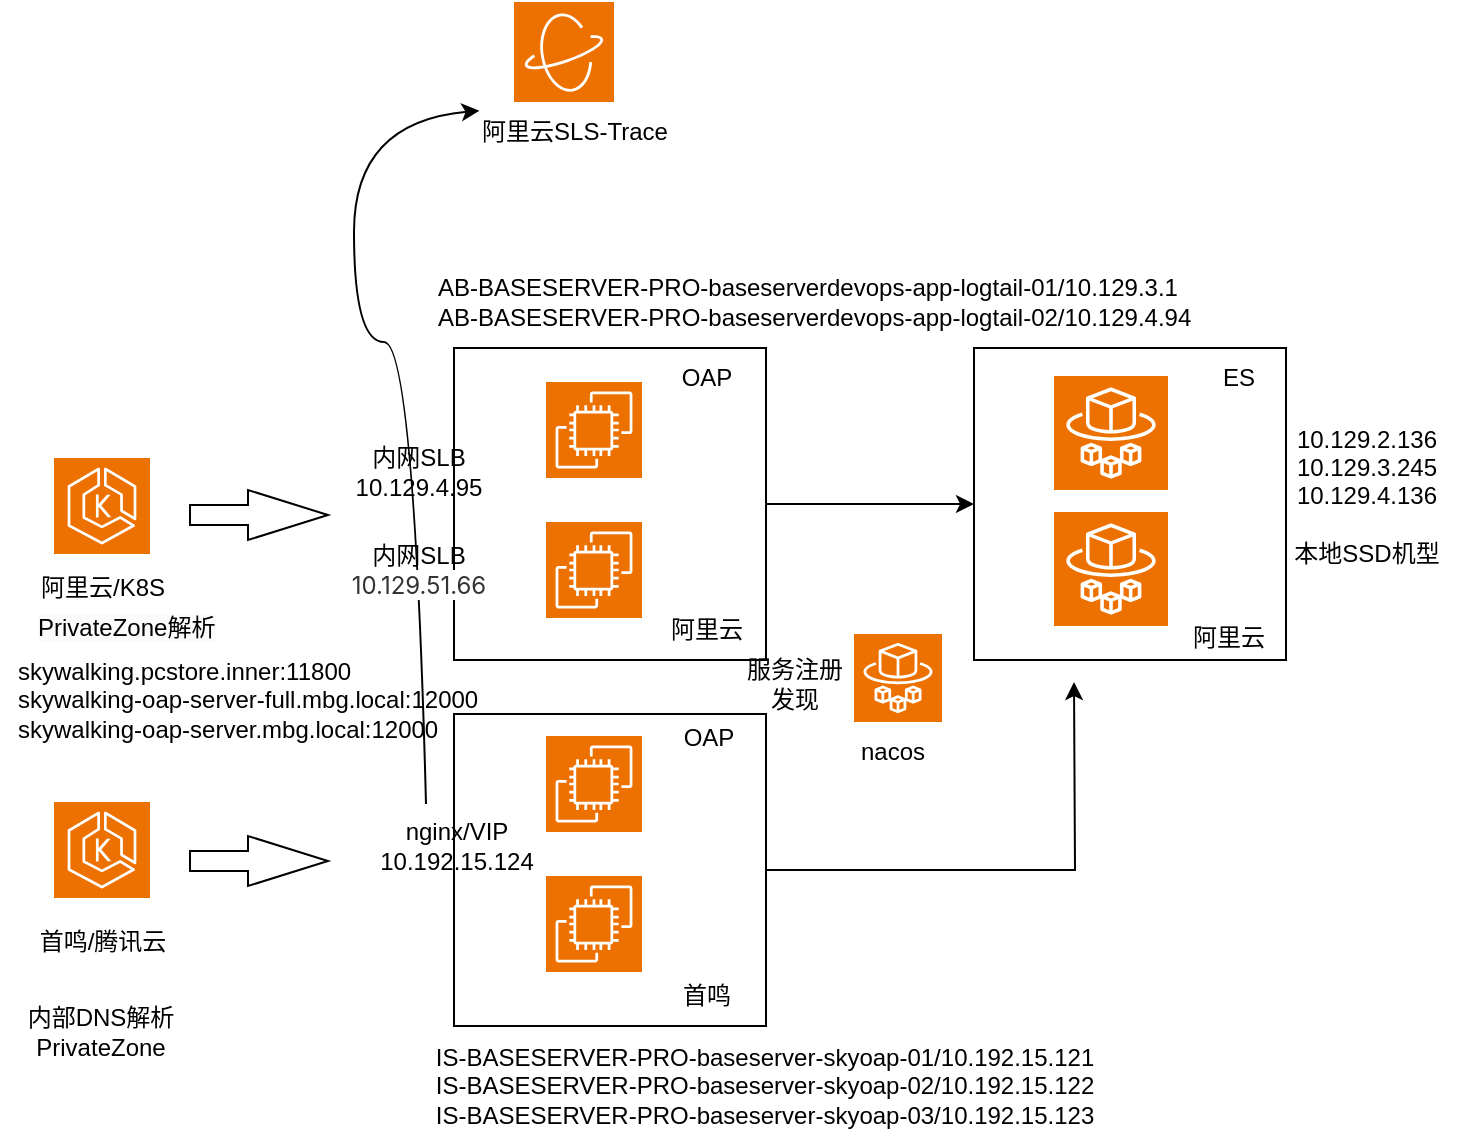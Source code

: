 <mxfile version="24.7.14">
  <diagram name="第 1 页" id="O42NIhkBScgGDPhB41Gq">
    <mxGraphModel dx="1034" dy="1615" grid="1" gridSize="10" guides="1" tooltips="1" connect="1" arrows="1" fold="1" page="1" pageScale="1" pageWidth="827" pageHeight="1169" math="0" shadow="0">
      <root>
        <mxCell id="0" />
        <mxCell id="1" parent="0" />
        <mxCell id="NdqXzfaXaWQmqgASauXe-43" value="" style="curved=1;endArrow=classic;html=1;rounded=0;entryX=0.106;entryY=0.144;entryDx=0;entryDy=0;entryPerimeter=0;exitX=0.35;exitY=-0.025;exitDx=0;exitDy=0;exitPerimeter=0;" edge="1" parent="1" source="NdqXzfaXaWQmqgASauXe-18" target="NdqXzfaXaWQmqgASauXe-42">
          <mxGeometry width="50" height="50" relative="1" as="geometry">
            <mxPoint x="266" y="187" as="sourcePoint" />
            <mxPoint x="290" y="40" as="targetPoint" />
            <Array as="points">
              <mxPoint x="270" y="120" />
              <mxPoint x="240" y="120" />
              <mxPoint x="240" y="10" />
            </Array>
          </mxGeometry>
        </mxCell>
        <mxCell id="NdqXzfaXaWQmqgASauXe-12" value="" style="whiteSpace=wrap;html=1;aspect=fixed;" vertex="1" parent="1">
          <mxGeometry x="550" y="123" width="156" height="156" as="geometry" />
        </mxCell>
        <mxCell id="NdqXzfaXaWQmqgASauXe-4" value="" style="whiteSpace=wrap;html=1;aspect=fixed;" vertex="1" parent="1">
          <mxGeometry x="290" y="123" width="156" height="156" as="geometry" />
        </mxCell>
        <mxCell id="NdqXzfaXaWQmqgASauXe-1" value="" style="sketch=0;points=[[0,0,0],[0.25,0,0],[0.5,0,0],[0.75,0,0],[1,0,0],[0,1,0],[0.25,1,0],[0.5,1,0],[0.75,1,0],[1,1,0],[0,0.25,0],[0,0.5,0],[0,0.75,0],[1,0.25,0],[1,0.5,0],[1,0.75,0]];outlineConnect=0;fontColor=#232F3E;fillColor=#ED7100;strokeColor=#ffffff;dashed=0;verticalLabelPosition=bottom;verticalAlign=top;align=center;html=1;fontSize=12;fontStyle=0;aspect=fixed;shape=mxgraph.aws4.resourceIcon;resIcon=mxgraph.aws4.ec2;" vertex="1" parent="1">
          <mxGeometry x="336" y="140" width="48" height="48" as="geometry" />
        </mxCell>
        <mxCell id="NdqXzfaXaWQmqgASauXe-2" value="" style="sketch=0;points=[[0,0,0],[0.25,0,0],[0.5,0,0],[0.75,0,0],[1,0,0],[0,1,0],[0.25,1,0],[0.5,1,0],[0.75,1,0],[1,1,0],[0,0.25,0],[0,0.5,0],[0,0.75,0],[1,0.25,0],[1,0.5,0],[1,0.75,0]];outlineConnect=0;fontColor=#232F3E;fillColor=#ED7100;strokeColor=#ffffff;dashed=0;verticalLabelPosition=bottom;verticalAlign=top;align=center;html=1;fontSize=12;fontStyle=0;aspect=fixed;shape=mxgraph.aws4.resourceIcon;resIcon=mxgraph.aws4.ec2;" vertex="1" parent="1">
          <mxGeometry x="336" y="210" width="48" height="48" as="geometry" />
        </mxCell>
        <mxCell id="NdqXzfaXaWQmqgASauXe-27" style="edgeStyle=orthogonalEdgeStyle;rounded=0;orthogonalLoop=1;jettySize=auto;html=1;exitX=1;exitY=0.5;exitDx=0;exitDy=0;" edge="1" parent="1" source="NdqXzfaXaWQmqgASauXe-5">
          <mxGeometry relative="1" as="geometry">
            <mxPoint x="600" y="290" as="targetPoint" />
          </mxGeometry>
        </mxCell>
        <mxCell id="NdqXzfaXaWQmqgASauXe-5" value="" style="whiteSpace=wrap;html=1;aspect=fixed;" vertex="1" parent="1">
          <mxGeometry x="290" y="306" width="156" height="156" as="geometry" />
        </mxCell>
        <mxCell id="NdqXzfaXaWQmqgASauXe-6" value="" style="sketch=0;points=[[0,0,0],[0.25,0,0],[0.5,0,0],[0.75,0,0],[1,0,0],[0,1,0],[0.25,1,0],[0.5,1,0],[0.75,1,0],[1,1,0],[0,0.25,0],[0,0.5,0],[0,0.75,0],[1,0.25,0],[1,0.5,0],[1,0.75,0]];outlineConnect=0;fontColor=#232F3E;fillColor=#ED7100;strokeColor=#ffffff;dashed=0;verticalLabelPosition=bottom;verticalAlign=top;align=center;html=1;fontSize=12;fontStyle=0;aspect=fixed;shape=mxgraph.aws4.resourceIcon;resIcon=mxgraph.aws4.ec2;" vertex="1" parent="1">
          <mxGeometry x="336" y="317" width="48" height="48" as="geometry" />
        </mxCell>
        <mxCell id="NdqXzfaXaWQmqgASauXe-7" value="" style="sketch=0;points=[[0,0,0],[0.25,0,0],[0.5,0,0],[0.75,0,0],[1,0,0],[0,1,0],[0.25,1,0],[0.5,1,0],[0.75,1,0],[1,1,0],[0,0.25,0],[0,0.5,0],[0,0.75,0],[1,0.25,0],[1,0.5,0],[1,0.75,0]];outlineConnect=0;fontColor=#232F3E;fillColor=#ED7100;strokeColor=#ffffff;dashed=0;verticalLabelPosition=bottom;verticalAlign=top;align=center;html=1;fontSize=12;fontStyle=0;aspect=fixed;shape=mxgraph.aws4.resourceIcon;resIcon=mxgraph.aws4.ec2;" vertex="1" parent="1">
          <mxGeometry x="336" y="387" width="48" height="48" as="geometry" />
        </mxCell>
        <mxCell id="NdqXzfaXaWQmqgASauXe-8" value="阿里云" style="text;html=1;align=center;verticalAlign=middle;resizable=0;points=[];autosize=1;strokeColor=none;fillColor=none;" vertex="1" parent="1">
          <mxGeometry x="386" y="249" width="60" height="30" as="geometry" />
        </mxCell>
        <mxCell id="NdqXzfaXaWQmqgASauXe-9" value="首鸣" style="text;html=1;align=center;verticalAlign=middle;resizable=0;points=[];autosize=1;strokeColor=none;fillColor=none;" vertex="1" parent="1">
          <mxGeometry x="391" y="432" width="50" height="30" as="geometry" />
        </mxCell>
        <mxCell id="NdqXzfaXaWQmqgASauXe-10" value="" style="sketch=0;points=[[0,0,0],[0.25,0,0],[0.5,0,0],[0.75,0,0],[1,0,0],[0,1,0],[0.25,1,0],[0.5,1,0],[0.75,1,0],[1,1,0],[0,0.25,0],[0,0.5,0],[0,0.75,0],[1,0.25,0],[1,0.5,0],[1,0.75,0]];outlineConnect=0;fontColor=#232F3E;fillColor=#ED7100;strokeColor=#ffffff;dashed=0;verticalLabelPosition=bottom;verticalAlign=top;align=center;html=1;fontSize=12;fontStyle=0;aspect=fixed;shape=mxgraph.aws4.resourceIcon;resIcon=mxgraph.aws4.fargate;" vertex="1" parent="1">
          <mxGeometry x="590" y="137" width="57" height="57" as="geometry" />
        </mxCell>
        <mxCell id="NdqXzfaXaWQmqgASauXe-11" value="" style="sketch=0;points=[[0,0,0],[0.25,0,0],[0.5,0,0],[0.75,0,0],[1,0,0],[0,1,0],[0.25,1,0],[0.5,1,0],[0.75,1,0],[1,1,0],[0,0.25,0],[0,0.5,0],[0,0.75,0],[1,0.25,0],[1,0.5,0],[1,0.75,0]];outlineConnect=0;fontColor=#232F3E;fillColor=#ED7100;strokeColor=#ffffff;dashed=0;verticalLabelPosition=bottom;verticalAlign=top;align=center;html=1;fontSize=12;fontStyle=0;aspect=fixed;shape=mxgraph.aws4.resourceIcon;resIcon=mxgraph.aws4.fargate;" vertex="1" parent="1">
          <mxGeometry x="590" y="205" width="57" height="57" as="geometry" />
        </mxCell>
        <mxCell id="NdqXzfaXaWQmqgASauXe-13" value="阿里云" style="text;html=1;align=center;verticalAlign=middle;resizable=0;points=[];autosize=1;strokeColor=none;fillColor=none;" vertex="1" parent="1">
          <mxGeometry x="647" y="253" width="60" height="30" as="geometry" />
        </mxCell>
        <mxCell id="NdqXzfaXaWQmqgASauXe-14" value="" style="sketch=0;points=[[0,0,0],[0.25,0,0],[0.5,0,0],[0.75,0,0],[1,0,0],[0,1,0],[0.25,1,0],[0.5,1,0],[0.75,1,0],[1,1,0],[0,0.25,0],[0,0.5,0],[0,0.75,0],[1,0.25,0],[1,0.5,0],[1,0.75,0]];outlineConnect=0;fontColor=#232F3E;fillColor=#ED7100;strokeColor=#ffffff;dashed=0;verticalLabelPosition=bottom;verticalAlign=top;align=center;html=1;fontSize=12;fontStyle=0;aspect=fixed;shape=mxgraph.aws4.resourceIcon;resIcon=mxgraph.aws4.eks;" vertex="1" parent="1">
          <mxGeometry x="90" y="178" width="48" height="48" as="geometry" />
        </mxCell>
        <mxCell id="NdqXzfaXaWQmqgASauXe-15" value="" style="sketch=0;points=[[0,0,0],[0.25,0,0],[0.5,0,0],[0.75,0,0],[1,0,0],[0,1,0],[0.25,1,0],[0.5,1,0],[0.75,1,0],[1,1,0],[0,0.25,0],[0,0.5,0],[0,0.75,0],[1,0.25,0],[1,0.5,0],[1,0.75,0]];outlineConnect=0;fontColor=#232F3E;fillColor=#ED7100;strokeColor=#ffffff;dashed=0;verticalLabelPosition=bottom;verticalAlign=top;align=center;html=1;fontSize=12;fontStyle=0;aspect=fixed;shape=mxgraph.aws4.resourceIcon;resIcon=mxgraph.aws4.eks;" vertex="1" parent="1">
          <mxGeometry x="90" y="350" width="48" height="48" as="geometry" />
        </mxCell>
        <mxCell id="NdqXzfaXaWQmqgASauXe-16" value="阿里云/K8S" style="text;html=1;align=center;verticalAlign=middle;resizable=0;points=[];autosize=1;strokeColor=none;fillColor=none;" vertex="1" parent="1">
          <mxGeometry x="69" y="228" width="90" height="30" as="geometry" />
        </mxCell>
        <mxCell id="NdqXzfaXaWQmqgASauXe-17" value="首鸣/腾讯云" style="text;html=1;align=center;verticalAlign=middle;resizable=0;points=[];autosize=1;strokeColor=none;fillColor=none;" vertex="1" parent="1">
          <mxGeometry x="69" y="405" width="90" height="30" as="geometry" />
        </mxCell>
        <mxCell id="NdqXzfaXaWQmqgASauXe-18" value="nginx/VIP&lt;div&gt;10.192.15.124&lt;/div&gt;" style="text;html=1;align=center;verticalAlign=middle;resizable=0;points=[];autosize=1;strokeColor=none;fillColor=none;" vertex="1" parent="1">
          <mxGeometry x="241" y="352" width="100" height="40" as="geometry" />
        </mxCell>
        <mxCell id="NdqXzfaXaWQmqgASauXe-19" value="OAP" style="text;html=1;align=center;verticalAlign=middle;resizable=0;points=[];autosize=1;strokeColor=none;fillColor=none;" vertex="1" parent="1">
          <mxGeometry x="392" y="303" width="50" height="30" as="geometry" />
        </mxCell>
        <mxCell id="NdqXzfaXaWQmqgASauXe-20" value="OAP" style="text;html=1;align=center;verticalAlign=middle;resizable=0;points=[];autosize=1;strokeColor=none;fillColor=none;" vertex="1" parent="1">
          <mxGeometry x="391" y="123" width="50" height="30" as="geometry" />
        </mxCell>
        <mxCell id="NdqXzfaXaWQmqgASauXe-21" value="ES" style="text;html=1;align=center;verticalAlign=middle;resizable=0;points=[];autosize=1;strokeColor=none;fillColor=none;" vertex="1" parent="1">
          <mxGeometry x="662" y="123" width="40" height="30" as="geometry" />
        </mxCell>
        <mxCell id="NdqXzfaXaWQmqgASauXe-22" value="IS-BASESERVER-PRO-baseserver-skyoap-01/10.192.15.121&lt;br&gt;IS-BASESERVER-PRO-baseserver-skyoap-02/10.192.15.122&lt;br&gt;IS-BASESERVER-PRO-baseserver-skyoap-03/10.192.15.123" style="text;html=1;align=center;verticalAlign=middle;resizable=0;points=[];autosize=1;strokeColor=none;fillColor=none;" vertex="1" parent="1">
          <mxGeometry x="270" y="462" width="350" height="60" as="geometry" />
        </mxCell>
        <mxCell id="NdqXzfaXaWQmqgASauXe-23" value="AB-BASESERVER-PRO-baseserverdevops-app-logtail-01/10.129.3.1&lt;div&gt;AB-BASESERVER-PRO-baseserverdevops-app-logtail-02/10.129.4.94&lt;/div&gt;" style="text;html=1;align=left;verticalAlign=middle;resizable=0;points=[];autosize=1;strokeColor=none;fillColor=none;" vertex="1" parent="1">
          <mxGeometry x="280" y="80" width="400" height="40" as="geometry" />
        </mxCell>
        <mxCell id="NdqXzfaXaWQmqgASauXe-24" value="内网SLB&lt;div&gt;10.129.4.95&lt;/div&gt;" style="text;html=1;align=center;verticalAlign=middle;resizable=0;points=[];autosize=1;strokeColor=none;fillColor=none;" vertex="1" parent="1">
          <mxGeometry x="227" y="165" width="90" height="40" as="geometry" />
        </mxCell>
        <mxCell id="NdqXzfaXaWQmqgASauXe-25" value="" style="endArrow=classic;html=1;rounded=0;entryX=0;entryY=0.5;entryDx=0;entryDy=0;exitX=1;exitY=0.5;exitDx=0;exitDy=0;" edge="1" parent="1" source="NdqXzfaXaWQmqgASauXe-4" target="NdqXzfaXaWQmqgASauXe-12">
          <mxGeometry width="50" height="50" relative="1" as="geometry">
            <mxPoint x="380" y="320" as="sourcePoint" />
            <mxPoint x="430" y="270" as="targetPoint" />
          </mxGeometry>
        </mxCell>
        <mxCell id="NdqXzfaXaWQmqgASauXe-28" value="" style="html=1;shadow=0;dashed=0;align=center;verticalAlign=middle;shape=mxgraph.arrows2.arrow;dy=0.6;dx=40;notch=0;" vertex="1" parent="1">
          <mxGeometry x="158" y="194" width="69" height="25" as="geometry" />
        </mxCell>
        <mxCell id="NdqXzfaXaWQmqgASauXe-29" value="" style="html=1;shadow=0;dashed=0;align=center;verticalAlign=middle;shape=mxgraph.arrows2.arrow;dy=0.6;dx=40;notch=0;" vertex="1" parent="1">
          <mxGeometry x="158" y="367" width="69" height="25" as="geometry" />
        </mxCell>
        <mxCell id="NdqXzfaXaWQmqgASauXe-30" value="10.129.2.136&lt;div&gt;10.129.3.245&lt;/div&gt;&lt;div&gt;10.129.4.136&lt;/div&gt;&lt;div&gt;&lt;br&gt;&lt;/div&gt;&lt;div&gt;本地SSD机型&lt;/div&gt;" style="text;html=1;align=center;verticalAlign=middle;resizable=0;points=[];autosize=1;strokeColor=none;fillColor=none;" vertex="1" parent="1">
          <mxGeometry x="696" y="152" width="100" height="90" as="geometry" />
        </mxCell>
        <mxCell id="NdqXzfaXaWQmqgASauXe-31" value="内部DNS解析&lt;br&gt;PrivateZone" style="text;html=1;align=center;verticalAlign=middle;resizable=0;points=[];autosize=1;strokeColor=none;fillColor=none;" vertex="1" parent="1">
          <mxGeometry x="63" y="445" width="100" height="40" as="geometry" />
        </mxCell>
        <mxCell id="NdqXzfaXaWQmqgASauXe-32" value="&lt;div&gt;&lt;span data-teams=&quot;true&quot;&gt;&lt;span dir=&quot;ltr&quot; class=&quot;ui-provider a b c d e f g h i j k l m n o p q r s t u v w x y z ab ac ae af ag ah ai aj ak&quot;&gt;skywalking.pcstore.inner:11800&amp;nbsp;&lt;/span&gt;&lt;/span&gt;&lt;/div&gt;skywalking-oap-server-full.mbg.local:12000&lt;div&gt;skywalking-oap-server.mbg.local:12000&lt;/div&gt;" style="text;html=1;align=left;verticalAlign=middle;resizable=0;points=[];autosize=1;strokeColor=none;fillColor=none;" vertex="1" parent="1">
          <mxGeometry x="70" y="269" width="250" height="60" as="geometry" />
        </mxCell>
        <mxCell id="NdqXzfaXaWQmqgASauXe-34" value="&lt;span style=&quot;color: rgb(0, 0, 0); font-family: Helvetica; font-size: 12px; font-style: normal; font-variant-ligatures: normal; font-variant-caps: normal; font-weight: 400; letter-spacing: normal; orphans: 2; text-align: center; text-indent: 0px; text-transform: none; widows: 2; word-spacing: 0px; -webkit-text-stroke-width: 0px; white-space: nowrap; background-color: rgb(251, 251, 251); text-decoration-thickness: initial; text-decoration-style: initial; text-decoration-color: initial; display: inline !important; float: none;&quot;&gt;PrivateZone解析&lt;/span&gt;" style="text;whiteSpace=wrap;html=1;" vertex="1" parent="1">
          <mxGeometry x="80" y="249" width="110" height="50" as="geometry" />
        </mxCell>
        <mxCell id="NdqXzfaXaWQmqgASauXe-37" value="" style="sketch=0;points=[[0,0,0],[0.25,0,0],[0.5,0,0],[0.75,0,0],[1,0,0],[0,1,0],[0.25,1,0],[0.5,1,0],[0.75,1,0],[1,1,0],[0,0.25,0],[0,0.5,0],[0,0.75,0],[1,0.25,0],[1,0.5,0],[1,0.75,0]];outlineConnect=0;fontColor=#232F3E;fillColor=#ED7100;strokeColor=#ffffff;dashed=0;verticalLabelPosition=bottom;verticalAlign=top;align=center;html=1;fontSize=12;fontStyle=0;aspect=fixed;shape=mxgraph.aws4.resourceIcon;resIcon=mxgraph.aws4.fargate;" vertex="1" parent="1">
          <mxGeometry x="490" y="266" width="44" height="44" as="geometry" />
        </mxCell>
        <mxCell id="NdqXzfaXaWQmqgASauXe-38" value="nacos" style="text;html=1;align=center;verticalAlign=middle;resizable=0;points=[];autosize=1;strokeColor=none;fillColor=none;" vertex="1" parent="1">
          <mxGeometry x="479" y="310" width="60" height="30" as="geometry" />
        </mxCell>
        <mxCell id="NdqXzfaXaWQmqgASauXe-39" value="服务注册&lt;div&gt;发现&lt;/div&gt;" style="text;html=1;align=center;verticalAlign=middle;resizable=0;points=[];autosize=1;strokeColor=none;fillColor=none;" vertex="1" parent="1">
          <mxGeometry x="425" y="271" width="70" height="40" as="geometry" />
        </mxCell>
        <mxCell id="NdqXzfaXaWQmqgASauXe-40" value="内网SLB&lt;div&gt;&lt;span style=&quot;color: rgb(51, 51, 51); font-family: -apple-system, BlinkMacSystemFont, &amp;quot;Segoe UI&amp;quot;, &amp;quot;PingFang SC&amp;quot;, &amp;quot;Hiragino Sans GB&amp;quot;, &amp;quot;Microsoft YaHei&amp;quot;, &amp;quot;Helvetica Neue&amp;quot;, Helvetica, Arial, sans-serif; text-align: start; white-space-collapse: preserve; background-color: rgb(255, 255, 255);&quot;&gt;10.129.51.66&lt;/span&gt;&lt;/div&gt;" style="text;html=1;align=center;verticalAlign=middle;resizable=0;points=[];autosize=1;strokeColor=none;fillColor=none;" vertex="1" parent="1">
          <mxGeometry x="227" y="213.5" width="90" height="40" as="geometry" />
        </mxCell>
        <mxCell id="NdqXzfaXaWQmqgASauXe-41" value="" style="sketch=0;points=[[0,0,0],[0.25,0,0],[0.5,0,0],[0.75,0,0],[1,0,0],[0,1,0],[0.25,1,0],[0.5,1,0],[0.75,1,0],[1,1,0],[0,0.25,0],[0,0.5,0],[0,0.75,0],[1,0.25,0],[1,0.5,0],[1,0.75,0]];outlineConnect=0;fontColor=#232F3E;fillColor=#ED7100;strokeColor=#ffffff;dashed=0;verticalLabelPosition=bottom;verticalAlign=top;align=center;html=1;fontSize=12;fontStyle=0;aspect=fixed;shape=mxgraph.aws4.resourceIcon;resIcon=mxgraph.aws4.nice_dcv;" vertex="1" parent="1">
          <mxGeometry x="320" y="-50" width="50" height="50" as="geometry" />
        </mxCell>
        <mxCell id="NdqXzfaXaWQmqgASauXe-42" value="阿里云SLS-Trace" style="text;html=1;align=center;verticalAlign=middle;resizable=0;points=[];autosize=1;strokeColor=none;fillColor=none;" vertex="1" parent="1">
          <mxGeometry x="290" width="120" height="30" as="geometry" />
        </mxCell>
      </root>
    </mxGraphModel>
  </diagram>
</mxfile>
